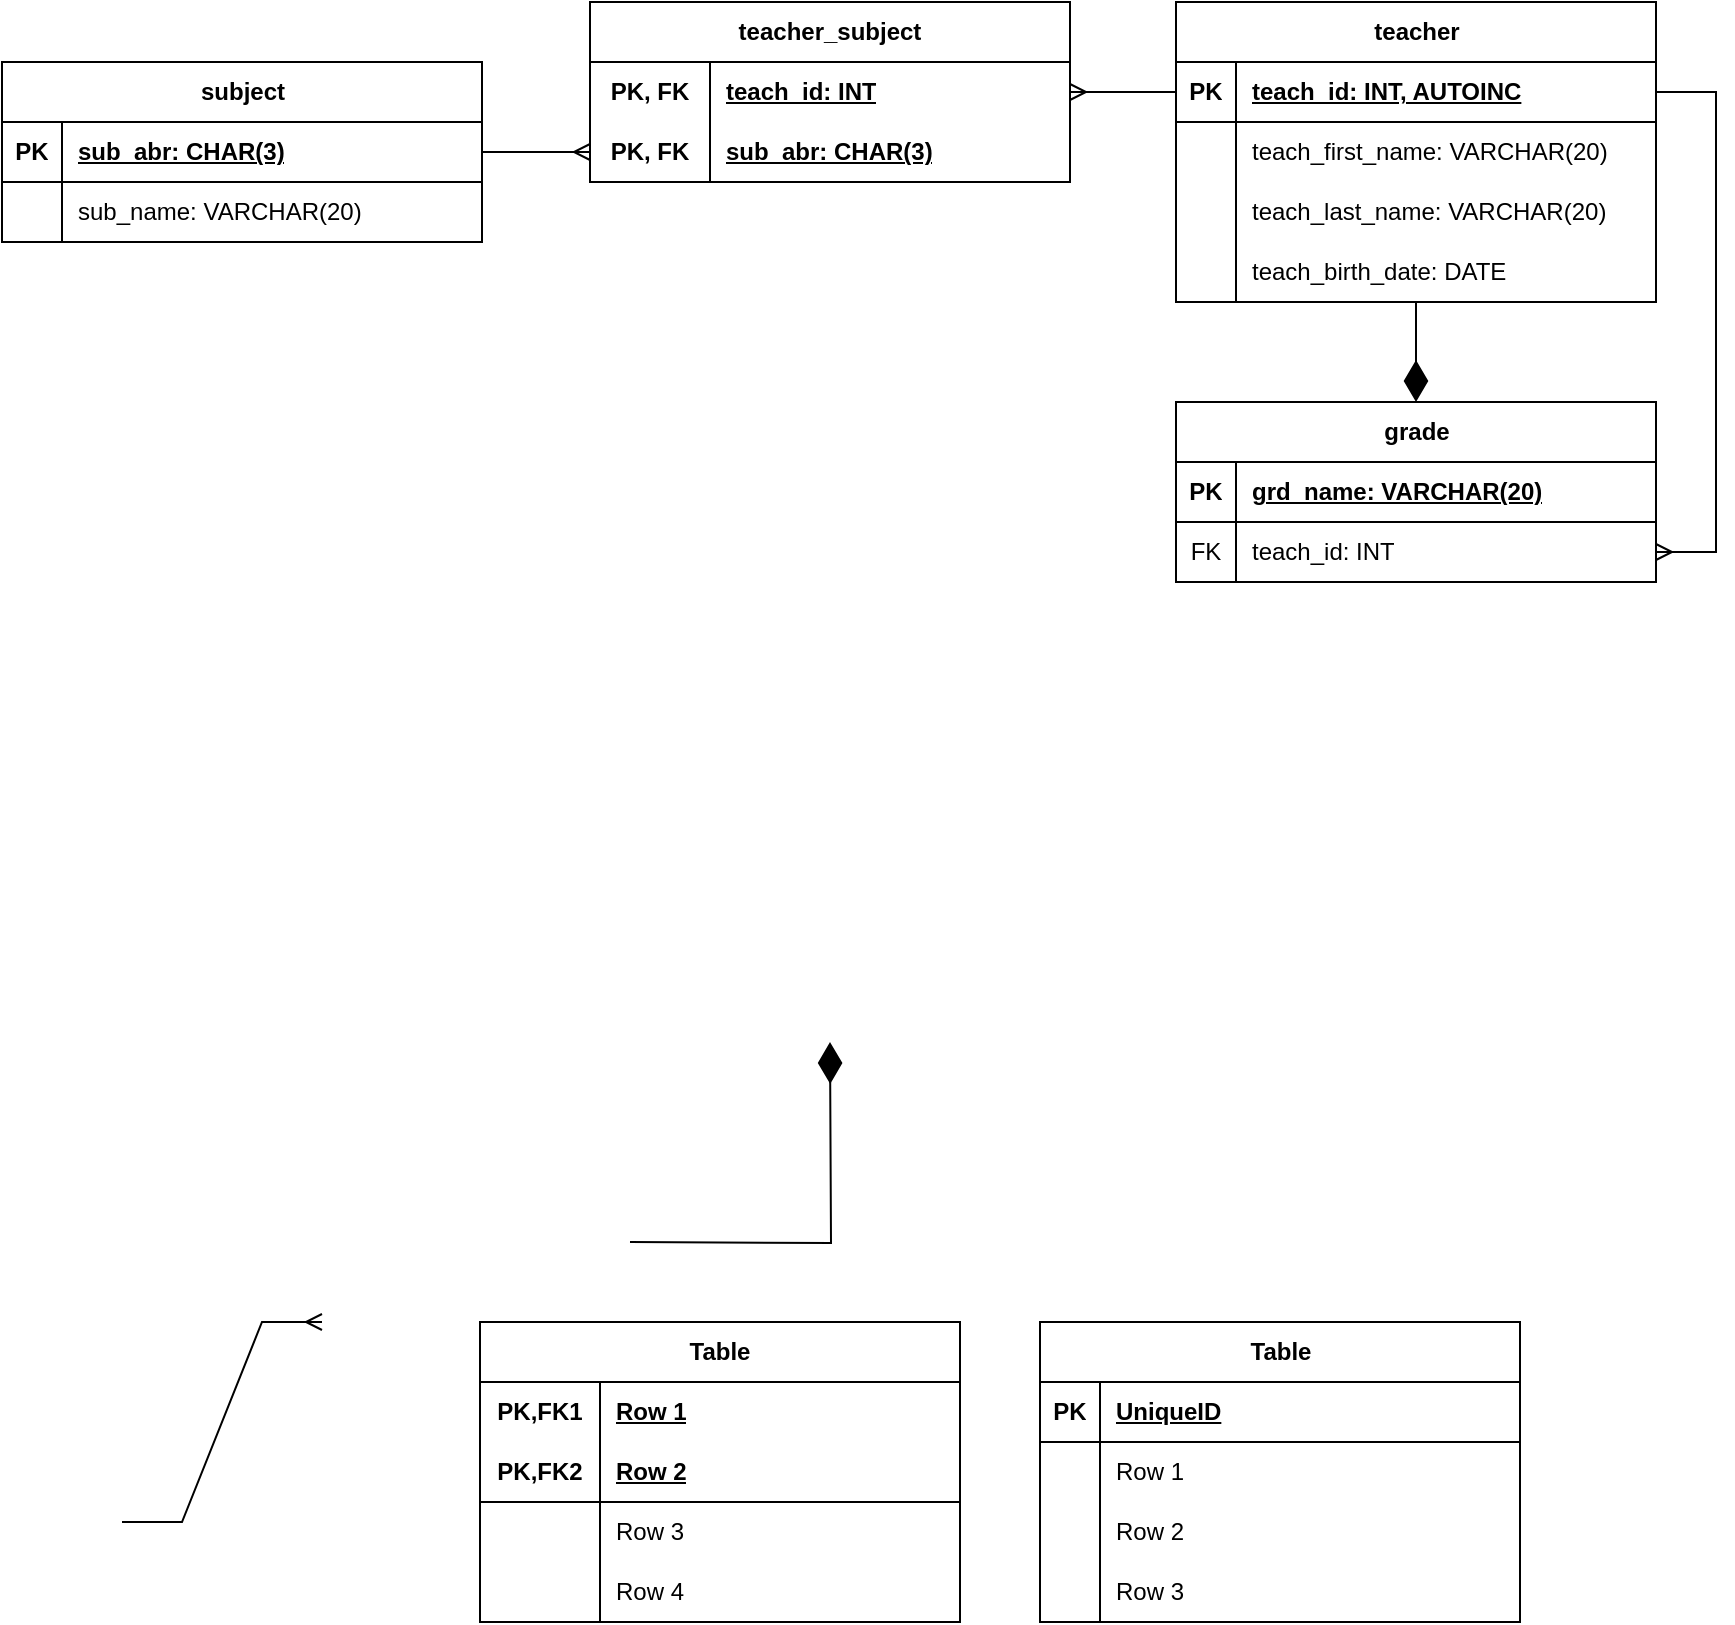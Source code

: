 <mxfile version="26.2.13">
  <diagram name="Page-1" id="uVbfW8zAR3SXv6K0_aAH">
    <mxGraphModel dx="948" dy="617" grid="1" gridSize="10" guides="1" tooltips="1" connect="1" arrows="1" fold="1" page="1" pageScale="1" pageWidth="827" pageHeight="1169" math="0" shadow="0">
      <root>
        <mxCell id="0" />
        <mxCell id="1" parent="0" />
        <mxCell id="D4-Rcmt18i8r5Oidv26W-1" value="Table" style="shape=table;startSize=30;container=1;collapsible=1;childLayout=tableLayout;fixedRows=1;rowLines=0;fontStyle=1;align=center;resizeLast=1;html=1;" vertex="1" parent="1">
          <mxGeometry x="519" y="740" width="240" height="150" as="geometry" />
        </mxCell>
        <mxCell id="D4-Rcmt18i8r5Oidv26W-2" value="" style="shape=tableRow;horizontal=0;startSize=0;swimlaneHead=0;swimlaneBody=0;fillColor=none;collapsible=0;dropTarget=0;points=[[0,0.5],[1,0.5]];portConstraint=eastwest;top=0;left=0;right=0;bottom=1;" vertex="1" parent="D4-Rcmt18i8r5Oidv26W-1">
          <mxGeometry y="30" width="240" height="30" as="geometry" />
        </mxCell>
        <mxCell id="D4-Rcmt18i8r5Oidv26W-3" value="PK" style="shape=partialRectangle;connectable=0;fillColor=none;top=0;left=0;bottom=0;right=0;fontStyle=1;overflow=hidden;whiteSpace=wrap;html=1;" vertex="1" parent="D4-Rcmt18i8r5Oidv26W-2">
          <mxGeometry width="30" height="30" as="geometry">
            <mxRectangle width="30" height="30" as="alternateBounds" />
          </mxGeometry>
        </mxCell>
        <mxCell id="D4-Rcmt18i8r5Oidv26W-4" value="UniqueID" style="shape=partialRectangle;connectable=0;fillColor=none;top=0;left=0;bottom=0;right=0;align=left;spacingLeft=6;fontStyle=5;overflow=hidden;whiteSpace=wrap;html=1;" vertex="1" parent="D4-Rcmt18i8r5Oidv26W-2">
          <mxGeometry x="30" width="210" height="30" as="geometry">
            <mxRectangle width="210" height="30" as="alternateBounds" />
          </mxGeometry>
        </mxCell>
        <mxCell id="D4-Rcmt18i8r5Oidv26W-5" value="" style="shape=tableRow;horizontal=0;startSize=0;swimlaneHead=0;swimlaneBody=0;fillColor=none;collapsible=0;dropTarget=0;points=[[0,0.5],[1,0.5]];portConstraint=eastwest;top=0;left=0;right=0;bottom=0;" vertex="1" parent="D4-Rcmt18i8r5Oidv26W-1">
          <mxGeometry y="60" width="240" height="30" as="geometry" />
        </mxCell>
        <mxCell id="D4-Rcmt18i8r5Oidv26W-6" value="" style="shape=partialRectangle;connectable=0;fillColor=none;top=0;left=0;bottom=0;right=0;editable=1;overflow=hidden;whiteSpace=wrap;html=1;" vertex="1" parent="D4-Rcmt18i8r5Oidv26W-5">
          <mxGeometry width="30" height="30" as="geometry">
            <mxRectangle width="30" height="30" as="alternateBounds" />
          </mxGeometry>
        </mxCell>
        <mxCell id="D4-Rcmt18i8r5Oidv26W-7" value="Row 1" style="shape=partialRectangle;connectable=0;fillColor=none;top=0;left=0;bottom=0;right=0;align=left;spacingLeft=6;overflow=hidden;whiteSpace=wrap;html=1;" vertex="1" parent="D4-Rcmt18i8r5Oidv26W-5">
          <mxGeometry x="30" width="210" height="30" as="geometry">
            <mxRectangle width="210" height="30" as="alternateBounds" />
          </mxGeometry>
        </mxCell>
        <mxCell id="D4-Rcmt18i8r5Oidv26W-8" value="" style="shape=tableRow;horizontal=0;startSize=0;swimlaneHead=0;swimlaneBody=0;fillColor=none;collapsible=0;dropTarget=0;points=[[0,0.5],[1,0.5]];portConstraint=eastwest;top=0;left=0;right=0;bottom=0;" vertex="1" parent="D4-Rcmt18i8r5Oidv26W-1">
          <mxGeometry y="90" width="240" height="30" as="geometry" />
        </mxCell>
        <mxCell id="D4-Rcmt18i8r5Oidv26W-9" value="" style="shape=partialRectangle;connectable=0;fillColor=none;top=0;left=0;bottom=0;right=0;editable=1;overflow=hidden;whiteSpace=wrap;html=1;" vertex="1" parent="D4-Rcmt18i8r5Oidv26W-8">
          <mxGeometry width="30" height="30" as="geometry">
            <mxRectangle width="30" height="30" as="alternateBounds" />
          </mxGeometry>
        </mxCell>
        <mxCell id="D4-Rcmt18i8r5Oidv26W-10" value="Row 2" style="shape=partialRectangle;connectable=0;fillColor=none;top=0;left=0;bottom=0;right=0;align=left;spacingLeft=6;overflow=hidden;whiteSpace=wrap;html=1;" vertex="1" parent="D4-Rcmt18i8r5Oidv26W-8">
          <mxGeometry x="30" width="210" height="30" as="geometry">
            <mxRectangle width="210" height="30" as="alternateBounds" />
          </mxGeometry>
        </mxCell>
        <mxCell id="D4-Rcmt18i8r5Oidv26W-11" value="" style="shape=tableRow;horizontal=0;startSize=0;swimlaneHead=0;swimlaneBody=0;fillColor=none;collapsible=0;dropTarget=0;points=[[0,0.5],[1,0.5]];portConstraint=eastwest;top=0;left=0;right=0;bottom=0;" vertex="1" parent="D4-Rcmt18i8r5Oidv26W-1">
          <mxGeometry y="120" width="240" height="30" as="geometry" />
        </mxCell>
        <mxCell id="D4-Rcmt18i8r5Oidv26W-12" value="" style="shape=partialRectangle;connectable=0;fillColor=none;top=0;left=0;bottom=0;right=0;editable=1;overflow=hidden;whiteSpace=wrap;html=1;" vertex="1" parent="D4-Rcmt18i8r5Oidv26W-11">
          <mxGeometry width="30" height="30" as="geometry">
            <mxRectangle width="30" height="30" as="alternateBounds" />
          </mxGeometry>
        </mxCell>
        <mxCell id="D4-Rcmt18i8r5Oidv26W-13" value="Row 3" style="shape=partialRectangle;connectable=0;fillColor=none;top=0;left=0;bottom=0;right=0;align=left;spacingLeft=6;overflow=hidden;whiteSpace=wrap;html=1;" vertex="1" parent="D4-Rcmt18i8r5Oidv26W-11">
          <mxGeometry x="30" width="210" height="30" as="geometry">
            <mxRectangle width="210" height="30" as="alternateBounds" />
          </mxGeometry>
        </mxCell>
        <mxCell id="D4-Rcmt18i8r5Oidv26W-14" value="subject" style="shape=table;startSize=30;container=1;collapsible=1;childLayout=tableLayout;fixedRows=1;rowLines=0;fontStyle=1;align=center;resizeLast=1;html=1;" vertex="1" parent="1">
          <mxGeometry y="110" width="240" height="90" as="geometry" />
        </mxCell>
        <mxCell id="D4-Rcmt18i8r5Oidv26W-15" value="" style="shape=tableRow;horizontal=0;startSize=0;swimlaneHead=0;swimlaneBody=0;fillColor=none;collapsible=0;dropTarget=0;points=[[0,0.5],[1,0.5]];portConstraint=eastwest;top=0;left=0;right=0;bottom=1;" vertex="1" parent="D4-Rcmt18i8r5Oidv26W-14">
          <mxGeometry y="30" width="240" height="30" as="geometry" />
        </mxCell>
        <mxCell id="D4-Rcmt18i8r5Oidv26W-16" value="PK" style="shape=partialRectangle;connectable=0;fillColor=none;top=0;left=0;bottom=0;right=0;fontStyle=1;overflow=hidden;whiteSpace=wrap;html=1;" vertex="1" parent="D4-Rcmt18i8r5Oidv26W-15">
          <mxGeometry width="30" height="30" as="geometry">
            <mxRectangle width="30" height="30" as="alternateBounds" />
          </mxGeometry>
        </mxCell>
        <mxCell id="D4-Rcmt18i8r5Oidv26W-17" value="sub_abr: CHAR(3)" style="shape=partialRectangle;connectable=0;fillColor=none;top=0;left=0;bottom=0;right=0;align=left;spacingLeft=6;fontStyle=5;overflow=hidden;whiteSpace=wrap;html=1;" vertex="1" parent="D4-Rcmt18i8r5Oidv26W-15">
          <mxGeometry x="30" width="210" height="30" as="geometry">
            <mxRectangle width="210" height="30" as="alternateBounds" />
          </mxGeometry>
        </mxCell>
        <mxCell id="D4-Rcmt18i8r5Oidv26W-18" value="" style="shape=tableRow;horizontal=0;startSize=0;swimlaneHead=0;swimlaneBody=0;fillColor=none;collapsible=0;dropTarget=0;points=[[0,0.5],[1,0.5]];portConstraint=eastwest;top=0;left=0;right=0;bottom=0;" vertex="1" parent="D4-Rcmt18i8r5Oidv26W-14">
          <mxGeometry y="60" width="240" height="30" as="geometry" />
        </mxCell>
        <mxCell id="D4-Rcmt18i8r5Oidv26W-19" value="" style="shape=partialRectangle;connectable=0;fillColor=none;top=0;left=0;bottom=0;right=0;editable=1;overflow=hidden;whiteSpace=wrap;html=1;" vertex="1" parent="D4-Rcmt18i8r5Oidv26W-18">
          <mxGeometry width="30" height="30" as="geometry">
            <mxRectangle width="30" height="30" as="alternateBounds" />
          </mxGeometry>
        </mxCell>
        <mxCell id="D4-Rcmt18i8r5Oidv26W-20" value="sub_name: VARCHAR(20)" style="shape=partialRectangle;connectable=0;fillColor=none;top=0;left=0;bottom=0;right=0;align=left;spacingLeft=6;overflow=hidden;whiteSpace=wrap;html=1;" vertex="1" parent="D4-Rcmt18i8r5Oidv26W-18">
          <mxGeometry x="30" width="210" height="30" as="geometry">
            <mxRectangle width="210" height="30" as="alternateBounds" />
          </mxGeometry>
        </mxCell>
        <mxCell id="D4-Rcmt18i8r5Oidv26W-27" value="teacher" style="shape=table;startSize=30;container=1;collapsible=1;childLayout=tableLayout;fixedRows=1;rowLines=0;fontStyle=1;align=center;resizeLast=1;html=1;" vertex="1" parent="1">
          <mxGeometry x="587" y="80" width="240" height="150" as="geometry" />
        </mxCell>
        <mxCell id="D4-Rcmt18i8r5Oidv26W-28" value="" style="shape=tableRow;horizontal=0;startSize=0;swimlaneHead=0;swimlaneBody=0;fillColor=none;collapsible=0;dropTarget=0;points=[[0,0.5],[1,0.5]];portConstraint=eastwest;top=0;left=0;right=0;bottom=1;" vertex="1" parent="D4-Rcmt18i8r5Oidv26W-27">
          <mxGeometry y="30" width="240" height="30" as="geometry" />
        </mxCell>
        <mxCell id="D4-Rcmt18i8r5Oidv26W-29" value="PK" style="shape=partialRectangle;connectable=0;fillColor=none;top=0;left=0;bottom=0;right=0;fontStyle=1;overflow=hidden;whiteSpace=wrap;html=1;" vertex="1" parent="D4-Rcmt18i8r5Oidv26W-28">
          <mxGeometry width="30" height="30" as="geometry">
            <mxRectangle width="30" height="30" as="alternateBounds" />
          </mxGeometry>
        </mxCell>
        <mxCell id="D4-Rcmt18i8r5Oidv26W-30" value="teach_id: INT, AUTOINC" style="shape=partialRectangle;connectable=0;fillColor=none;top=0;left=0;bottom=0;right=0;align=left;spacingLeft=6;fontStyle=5;overflow=hidden;whiteSpace=wrap;html=1;" vertex="1" parent="D4-Rcmt18i8r5Oidv26W-28">
          <mxGeometry x="30" width="210" height="30" as="geometry">
            <mxRectangle width="210" height="30" as="alternateBounds" />
          </mxGeometry>
        </mxCell>
        <mxCell id="D4-Rcmt18i8r5Oidv26W-31" value="" style="shape=tableRow;horizontal=0;startSize=0;swimlaneHead=0;swimlaneBody=0;fillColor=none;collapsible=0;dropTarget=0;points=[[0,0.5],[1,0.5]];portConstraint=eastwest;top=0;left=0;right=0;bottom=0;" vertex="1" parent="D4-Rcmt18i8r5Oidv26W-27">
          <mxGeometry y="60" width="240" height="30" as="geometry" />
        </mxCell>
        <mxCell id="D4-Rcmt18i8r5Oidv26W-32" value="" style="shape=partialRectangle;connectable=0;fillColor=none;top=0;left=0;bottom=0;right=0;editable=1;overflow=hidden;whiteSpace=wrap;html=1;" vertex="1" parent="D4-Rcmt18i8r5Oidv26W-31">
          <mxGeometry width="30" height="30" as="geometry">
            <mxRectangle width="30" height="30" as="alternateBounds" />
          </mxGeometry>
        </mxCell>
        <mxCell id="D4-Rcmt18i8r5Oidv26W-33" value="teach_first_name: VARCHAR(20)" style="shape=partialRectangle;connectable=0;fillColor=none;top=0;left=0;bottom=0;right=0;align=left;spacingLeft=6;overflow=hidden;whiteSpace=wrap;html=1;" vertex="1" parent="D4-Rcmt18i8r5Oidv26W-31">
          <mxGeometry x="30" width="210" height="30" as="geometry">
            <mxRectangle width="210" height="30" as="alternateBounds" />
          </mxGeometry>
        </mxCell>
        <mxCell id="D4-Rcmt18i8r5Oidv26W-34" value="" style="shape=tableRow;horizontal=0;startSize=0;swimlaneHead=0;swimlaneBody=0;fillColor=none;collapsible=0;dropTarget=0;points=[[0,0.5],[1,0.5]];portConstraint=eastwest;top=0;left=0;right=0;bottom=0;" vertex="1" parent="D4-Rcmt18i8r5Oidv26W-27">
          <mxGeometry y="90" width="240" height="30" as="geometry" />
        </mxCell>
        <mxCell id="D4-Rcmt18i8r5Oidv26W-35" value="" style="shape=partialRectangle;connectable=0;fillColor=none;top=0;left=0;bottom=0;right=0;editable=1;overflow=hidden;whiteSpace=wrap;html=1;" vertex="1" parent="D4-Rcmt18i8r5Oidv26W-34">
          <mxGeometry width="30" height="30" as="geometry">
            <mxRectangle width="30" height="30" as="alternateBounds" />
          </mxGeometry>
        </mxCell>
        <mxCell id="D4-Rcmt18i8r5Oidv26W-36" value="teach_last_name: VARCHAR(20)" style="shape=partialRectangle;connectable=0;fillColor=none;top=0;left=0;bottom=0;right=0;align=left;spacingLeft=6;overflow=hidden;whiteSpace=wrap;html=1;" vertex="1" parent="D4-Rcmt18i8r5Oidv26W-34">
          <mxGeometry x="30" width="210" height="30" as="geometry">
            <mxRectangle width="210" height="30" as="alternateBounds" />
          </mxGeometry>
        </mxCell>
        <mxCell id="D4-Rcmt18i8r5Oidv26W-37" value="" style="shape=tableRow;horizontal=0;startSize=0;swimlaneHead=0;swimlaneBody=0;fillColor=none;collapsible=0;dropTarget=0;points=[[0,0.5],[1,0.5]];portConstraint=eastwest;top=0;left=0;right=0;bottom=0;" vertex="1" parent="D4-Rcmt18i8r5Oidv26W-27">
          <mxGeometry y="120" width="240" height="30" as="geometry" />
        </mxCell>
        <mxCell id="D4-Rcmt18i8r5Oidv26W-38" value="" style="shape=partialRectangle;connectable=0;fillColor=none;top=0;left=0;bottom=0;right=0;editable=1;overflow=hidden;whiteSpace=wrap;html=1;" vertex="1" parent="D4-Rcmt18i8r5Oidv26W-37">
          <mxGeometry width="30" height="30" as="geometry">
            <mxRectangle width="30" height="30" as="alternateBounds" />
          </mxGeometry>
        </mxCell>
        <mxCell id="D4-Rcmt18i8r5Oidv26W-39" value="teach_birth_date: DATE" style="shape=partialRectangle;connectable=0;fillColor=none;top=0;left=0;bottom=0;right=0;align=left;spacingLeft=6;overflow=hidden;whiteSpace=wrap;html=1;" vertex="1" parent="D4-Rcmt18i8r5Oidv26W-37">
          <mxGeometry x="30" width="210" height="30" as="geometry">
            <mxRectangle width="210" height="30" as="alternateBounds" />
          </mxGeometry>
        </mxCell>
        <mxCell id="D4-Rcmt18i8r5Oidv26W-40" value="Table" style="shape=table;startSize=30;container=1;collapsible=1;childLayout=tableLayout;fixedRows=1;rowLines=0;fontStyle=1;align=center;resizeLast=1;html=1;whiteSpace=wrap;" vertex="1" parent="1">
          <mxGeometry x="239" y="740" width="240" height="150" as="geometry" />
        </mxCell>
        <mxCell id="D4-Rcmt18i8r5Oidv26W-41" value="" style="shape=tableRow;horizontal=0;startSize=0;swimlaneHead=0;swimlaneBody=0;fillColor=none;collapsible=0;dropTarget=0;points=[[0,0.5],[1,0.5]];portConstraint=eastwest;top=0;left=0;right=0;bottom=0;html=1;" vertex="1" parent="D4-Rcmt18i8r5Oidv26W-40">
          <mxGeometry y="30" width="240" height="30" as="geometry" />
        </mxCell>
        <mxCell id="D4-Rcmt18i8r5Oidv26W-42" value="PK,FK1" style="shape=partialRectangle;connectable=0;fillColor=none;top=0;left=0;bottom=0;right=0;fontStyle=1;overflow=hidden;html=1;whiteSpace=wrap;" vertex="1" parent="D4-Rcmt18i8r5Oidv26W-41">
          <mxGeometry width="60" height="30" as="geometry">
            <mxRectangle width="60" height="30" as="alternateBounds" />
          </mxGeometry>
        </mxCell>
        <mxCell id="D4-Rcmt18i8r5Oidv26W-43" value="Row 1" style="shape=partialRectangle;connectable=0;fillColor=none;top=0;left=0;bottom=0;right=0;align=left;spacingLeft=6;fontStyle=5;overflow=hidden;html=1;whiteSpace=wrap;" vertex="1" parent="D4-Rcmt18i8r5Oidv26W-41">
          <mxGeometry x="60" width="180" height="30" as="geometry">
            <mxRectangle width="180" height="30" as="alternateBounds" />
          </mxGeometry>
        </mxCell>
        <mxCell id="D4-Rcmt18i8r5Oidv26W-44" value="" style="shape=tableRow;horizontal=0;startSize=0;swimlaneHead=0;swimlaneBody=0;fillColor=none;collapsible=0;dropTarget=0;points=[[0,0.5],[1,0.5]];portConstraint=eastwest;top=0;left=0;right=0;bottom=1;html=1;" vertex="1" parent="D4-Rcmt18i8r5Oidv26W-40">
          <mxGeometry y="60" width="240" height="30" as="geometry" />
        </mxCell>
        <mxCell id="D4-Rcmt18i8r5Oidv26W-45" value="PK,FK2" style="shape=partialRectangle;connectable=0;fillColor=none;top=0;left=0;bottom=0;right=0;fontStyle=1;overflow=hidden;html=1;whiteSpace=wrap;" vertex="1" parent="D4-Rcmt18i8r5Oidv26W-44">
          <mxGeometry width="60" height="30" as="geometry">
            <mxRectangle width="60" height="30" as="alternateBounds" />
          </mxGeometry>
        </mxCell>
        <mxCell id="D4-Rcmt18i8r5Oidv26W-46" value="Row 2" style="shape=partialRectangle;connectable=0;fillColor=none;top=0;left=0;bottom=0;right=0;align=left;spacingLeft=6;fontStyle=5;overflow=hidden;html=1;whiteSpace=wrap;" vertex="1" parent="D4-Rcmt18i8r5Oidv26W-44">
          <mxGeometry x="60" width="180" height="30" as="geometry">
            <mxRectangle width="180" height="30" as="alternateBounds" />
          </mxGeometry>
        </mxCell>
        <mxCell id="D4-Rcmt18i8r5Oidv26W-47" value="" style="shape=tableRow;horizontal=0;startSize=0;swimlaneHead=0;swimlaneBody=0;fillColor=none;collapsible=0;dropTarget=0;points=[[0,0.5],[1,0.5]];portConstraint=eastwest;top=0;left=0;right=0;bottom=0;html=1;" vertex="1" parent="D4-Rcmt18i8r5Oidv26W-40">
          <mxGeometry y="90" width="240" height="30" as="geometry" />
        </mxCell>
        <mxCell id="D4-Rcmt18i8r5Oidv26W-48" value="" style="shape=partialRectangle;connectable=0;fillColor=none;top=0;left=0;bottom=0;right=0;editable=1;overflow=hidden;html=1;whiteSpace=wrap;" vertex="1" parent="D4-Rcmt18i8r5Oidv26W-47">
          <mxGeometry width="60" height="30" as="geometry">
            <mxRectangle width="60" height="30" as="alternateBounds" />
          </mxGeometry>
        </mxCell>
        <mxCell id="D4-Rcmt18i8r5Oidv26W-49" value="Row 3" style="shape=partialRectangle;connectable=0;fillColor=none;top=0;left=0;bottom=0;right=0;align=left;spacingLeft=6;overflow=hidden;html=1;whiteSpace=wrap;" vertex="1" parent="D4-Rcmt18i8r5Oidv26W-47">
          <mxGeometry x="60" width="180" height="30" as="geometry">
            <mxRectangle width="180" height="30" as="alternateBounds" />
          </mxGeometry>
        </mxCell>
        <mxCell id="D4-Rcmt18i8r5Oidv26W-50" value="" style="shape=tableRow;horizontal=0;startSize=0;swimlaneHead=0;swimlaneBody=0;fillColor=none;collapsible=0;dropTarget=0;points=[[0,0.5],[1,0.5]];portConstraint=eastwest;top=0;left=0;right=0;bottom=0;html=1;" vertex="1" parent="D4-Rcmt18i8r5Oidv26W-40">
          <mxGeometry y="120" width="240" height="30" as="geometry" />
        </mxCell>
        <mxCell id="D4-Rcmt18i8r5Oidv26W-51" value="" style="shape=partialRectangle;connectable=0;fillColor=none;top=0;left=0;bottom=0;right=0;editable=1;overflow=hidden;html=1;whiteSpace=wrap;" vertex="1" parent="D4-Rcmt18i8r5Oidv26W-50">
          <mxGeometry width="60" height="30" as="geometry">
            <mxRectangle width="60" height="30" as="alternateBounds" />
          </mxGeometry>
        </mxCell>
        <mxCell id="D4-Rcmt18i8r5Oidv26W-52" value="Row 4" style="shape=partialRectangle;connectable=0;fillColor=none;top=0;left=0;bottom=0;right=0;align=left;spacingLeft=6;overflow=hidden;html=1;whiteSpace=wrap;" vertex="1" parent="D4-Rcmt18i8r5Oidv26W-50">
          <mxGeometry x="60" width="180" height="30" as="geometry">
            <mxRectangle width="180" height="30" as="alternateBounds" />
          </mxGeometry>
        </mxCell>
        <mxCell id="D4-Rcmt18i8r5Oidv26W-53" value="teacher_subject" style="shape=table;startSize=30;container=1;collapsible=1;childLayout=tableLayout;fixedRows=1;rowLines=0;fontStyle=1;align=center;resizeLast=1;html=1;whiteSpace=wrap;" vertex="1" parent="1">
          <mxGeometry x="294" y="80" width="240" height="90" as="geometry" />
        </mxCell>
        <mxCell id="D4-Rcmt18i8r5Oidv26W-54" value="" style="shape=tableRow;horizontal=0;startSize=0;swimlaneHead=0;swimlaneBody=0;fillColor=none;collapsible=0;dropTarget=0;points=[[0,0.5],[1,0.5]];portConstraint=eastwest;top=0;left=0;right=0;bottom=0;html=1;" vertex="1" parent="D4-Rcmt18i8r5Oidv26W-53">
          <mxGeometry y="30" width="240" height="30" as="geometry" />
        </mxCell>
        <mxCell id="D4-Rcmt18i8r5Oidv26W-55" value="PK, FK" style="shape=partialRectangle;connectable=0;fillColor=none;top=0;left=0;bottom=0;right=0;fontStyle=1;overflow=hidden;html=1;whiteSpace=wrap;" vertex="1" parent="D4-Rcmt18i8r5Oidv26W-54">
          <mxGeometry width="60" height="30" as="geometry">
            <mxRectangle width="60" height="30" as="alternateBounds" />
          </mxGeometry>
        </mxCell>
        <mxCell id="D4-Rcmt18i8r5Oidv26W-56" value="teach_id: INT" style="shape=partialRectangle;connectable=0;fillColor=none;top=0;left=0;bottom=0;right=0;align=left;spacingLeft=6;fontStyle=5;overflow=hidden;html=1;whiteSpace=wrap;" vertex="1" parent="D4-Rcmt18i8r5Oidv26W-54">
          <mxGeometry x="60" width="180" height="30" as="geometry">
            <mxRectangle width="180" height="30" as="alternateBounds" />
          </mxGeometry>
        </mxCell>
        <mxCell id="D4-Rcmt18i8r5Oidv26W-57" value="" style="shape=tableRow;horizontal=0;startSize=0;swimlaneHead=0;swimlaneBody=0;fillColor=none;collapsible=0;dropTarget=0;points=[[0,0.5],[1,0.5]];portConstraint=eastwest;top=0;left=0;right=0;bottom=1;html=1;" vertex="1" parent="D4-Rcmt18i8r5Oidv26W-53">
          <mxGeometry y="60" width="240" height="30" as="geometry" />
        </mxCell>
        <mxCell id="D4-Rcmt18i8r5Oidv26W-58" value="PK, FK" style="shape=partialRectangle;connectable=0;fillColor=none;top=0;left=0;bottom=0;right=0;fontStyle=1;overflow=hidden;html=1;whiteSpace=wrap;" vertex="1" parent="D4-Rcmt18i8r5Oidv26W-57">
          <mxGeometry width="60" height="30" as="geometry">
            <mxRectangle width="60" height="30" as="alternateBounds" />
          </mxGeometry>
        </mxCell>
        <mxCell id="D4-Rcmt18i8r5Oidv26W-59" value="sub_abr: CHAR(3)" style="shape=partialRectangle;connectable=0;fillColor=none;top=0;left=0;bottom=0;right=0;align=left;spacingLeft=6;fontStyle=5;overflow=hidden;html=1;whiteSpace=wrap;" vertex="1" parent="D4-Rcmt18i8r5Oidv26W-57">
          <mxGeometry x="60" width="180" height="30" as="geometry">
            <mxRectangle width="180" height="30" as="alternateBounds" />
          </mxGeometry>
        </mxCell>
        <mxCell id="D4-Rcmt18i8r5Oidv26W-66" value="" style="edgeStyle=entityRelationEdgeStyle;fontSize=12;html=1;endArrow=ERmany;rounded=0;" edge="1" parent="1" source="D4-Rcmt18i8r5Oidv26W-28" target="D4-Rcmt18i8r5Oidv26W-54">
          <mxGeometry width="100" height="100" relative="1" as="geometry">
            <mxPoint x="440" y="440" as="sourcePoint" />
            <mxPoint x="540" y="340" as="targetPoint" />
          </mxGeometry>
        </mxCell>
        <mxCell id="D4-Rcmt18i8r5Oidv26W-67" value="" style="edgeStyle=entityRelationEdgeStyle;fontSize=12;html=1;endArrow=ERmany;rounded=0;" edge="1" parent="1" source="D4-Rcmt18i8r5Oidv26W-15" target="D4-Rcmt18i8r5Oidv26W-57">
          <mxGeometry width="100" height="100" relative="1" as="geometry">
            <mxPoint x="170" y="380" as="sourcePoint" />
            <mxPoint x="270" y="280" as="targetPoint" />
          </mxGeometry>
        </mxCell>
        <mxCell id="D4-Rcmt18i8r5Oidv26W-68" value="" style="edgeStyle=entityRelationEdgeStyle;fontSize=12;html=1;endArrow=ERmany;rounded=0;" edge="1" parent="1">
          <mxGeometry width="100" height="100" relative="1" as="geometry">
            <mxPoint x="60" y="840" as="sourcePoint" />
            <mxPoint x="160" y="740" as="targetPoint" />
            <Array as="points">
              <mxPoint x="141" y="730" />
            </Array>
          </mxGeometry>
        </mxCell>
        <mxCell id="D4-Rcmt18i8r5Oidv26W-69" value="grade" style="shape=table;startSize=30;container=1;collapsible=1;childLayout=tableLayout;fixedRows=1;rowLines=0;fontStyle=1;align=center;resizeLast=1;html=1;" vertex="1" parent="1">
          <mxGeometry x="587" y="280" width="240" height="90" as="geometry" />
        </mxCell>
        <mxCell id="D4-Rcmt18i8r5Oidv26W-70" value="" style="shape=tableRow;horizontal=0;startSize=0;swimlaneHead=0;swimlaneBody=0;fillColor=none;collapsible=0;dropTarget=0;points=[[0,0.5],[1,0.5]];portConstraint=eastwest;top=0;left=0;right=0;bottom=1;" vertex="1" parent="D4-Rcmt18i8r5Oidv26W-69">
          <mxGeometry y="30" width="240" height="30" as="geometry" />
        </mxCell>
        <mxCell id="D4-Rcmt18i8r5Oidv26W-71" value="PK" style="shape=partialRectangle;connectable=0;fillColor=none;top=0;left=0;bottom=0;right=0;fontStyle=1;overflow=hidden;whiteSpace=wrap;html=1;" vertex="1" parent="D4-Rcmt18i8r5Oidv26W-70">
          <mxGeometry width="30" height="30" as="geometry">
            <mxRectangle width="30" height="30" as="alternateBounds" />
          </mxGeometry>
        </mxCell>
        <mxCell id="D4-Rcmt18i8r5Oidv26W-72" value="grd_name: VARCHAR(20)" style="shape=partialRectangle;connectable=0;fillColor=none;top=0;left=0;bottom=0;right=0;align=left;spacingLeft=6;fontStyle=5;overflow=hidden;whiteSpace=wrap;html=1;" vertex="1" parent="D4-Rcmt18i8r5Oidv26W-70">
          <mxGeometry x="30" width="210" height="30" as="geometry">
            <mxRectangle width="210" height="30" as="alternateBounds" />
          </mxGeometry>
        </mxCell>
        <mxCell id="D4-Rcmt18i8r5Oidv26W-73" value="" style="shape=tableRow;horizontal=0;startSize=0;swimlaneHead=0;swimlaneBody=0;fillColor=none;collapsible=0;dropTarget=0;points=[[0,0.5],[1,0.5]];portConstraint=eastwest;top=0;left=0;right=0;bottom=0;" vertex="1" parent="D4-Rcmt18i8r5Oidv26W-69">
          <mxGeometry y="60" width="240" height="30" as="geometry" />
        </mxCell>
        <mxCell id="D4-Rcmt18i8r5Oidv26W-74" value="FK" style="shape=partialRectangle;connectable=0;fillColor=none;top=0;left=0;bottom=0;right=0;editable=1;overflow=hidden;whiteSpace=wrap;html=1;" vertex="1" parent="D4-Rcmt18i8r5Oidv26W-73">
          <mxGeometry width="30" height="30" as="geometry">
            <mxRectangle width="30" height="30" as="alternateBounds" />
          </mxGeometry>
        </mxCell>
        <mxCell id="D4-Rcmt18i8r5Oidv26W-75" value="teach_id: INT" style="shape=partialRectangle;connectable=0;fillColor=none;top=0;left=0;bottom=0;right=0;align=left;spacingLeft=6;overflow=hidden;whiteSpace=wrap;html=1;" vertex="1" parent="D4-Rcmt18i8r5Oidv26W-73">
          <mxGeometry x="30" width="210" height="30" as="geometry">
            <mxRectangle width="210" height="30" as="alternateBounds" />
          </mxGeometry>
        </mxCell>
        <mxCell id="D4-Rcmt18i8r5Oidv26W-82" value="" style="edgeStyle=entityRelationEdgeStyle;fontSize=12;html=1;endArrow=ERmany;rounded=0;" edge="1" parent="1" source="D4-Rcmt18i8r5Oidv26W-28" target="D4-Rcmt18i8r5Oidv26W-73">
          <mxGeometry width="100" height="100" relative="1" as="geometry">
            <mxPoint x="680" y="530" as="sourcePoint" />
            <mxPoint x="780" y="430" as="targetPoint" />
            <Array as="points">
              <mxPoint x="761" y="420" />
            </Array>
          </mxGeometry>
        </mxCell>
        <mxCell id="D4-Rcmt18i8r5Oidv26W-84" value="" style="edgeStyle=orthogonalEdgeStyle;fontSize=12;html=1;endArrow=diamondThin;rounded=0;endFill=1;endSize=18;startSize=6;jumpSize=6;targetPerimeterSpacing=0;" edge="1" parent="1">
          <mxGeometry width="100" height="100" relative="1" as="geometry">
            <mxPoint x="314" y="700" as="sourcePoint" />
            <mxPoint x="414" y="600" as="targetPoint" />
          </mxGeometry>
        </mxCell>
        <mxCell id="D4-Rcmt18i8r5Oidv26W-86" value="" style="edgeStyle=orthogonalEdgeStyle;fontSize=12;html=1;endArrow=diamondThin;rounded=0;endFill=1;endSize=18;startSize=6;jumpSize=6;targetPerimeterSpacing=0;" edge="1" parent="1" source="D4-Rcmt18i8r5Oidv26W-27" target="D4-Rcmt18i8r5Oidv26W-69">
          <mxGeometry width="100" height="100" relative="1" as="geometry">
            <mxPoint x="540" y="540" as="sourcePoint" />
            <mxPoint x="640" y="440" as="targetPoint" />
          </mxGeometry>
        </mxCell>
      </root>
    </mxGraphModel>
  </diagram>
</mxfile>
